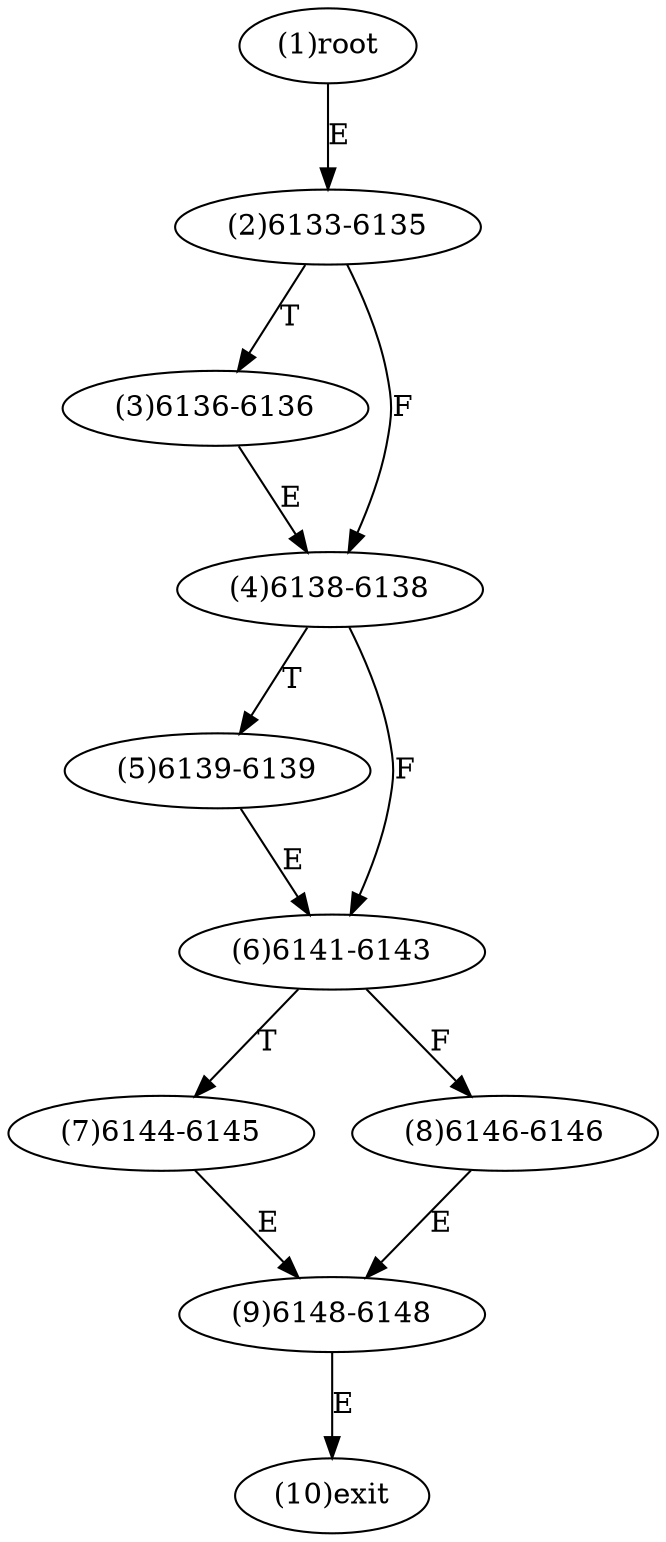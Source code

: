 digraph "" { 
1[ label="(1)root"];
2[ label="(2)6133-6135"];
3[ label="(3)6136-6136"];
4[ label="(4)6138-6138"];
5[ label="(5)6139-6139"];
6[ label="(6)6141-6143"];
7[ label="(7)6144-6145"];
8[ label="(8)6146-6146"];
9[ label="(9)6148-6148"];
10[ label="(10)exit"];
1->2[ label="E"];
2->4[ label="F"];
2->3[ label="T"];
3->4[ label="E"];
4->6[ label="F"];
4->5[ label="T"];
5->6[ label="E"];
6->8[ label="F"];
6->7[ label="T"];
7->9[ label="E"];
8->9[ label="E"];
9->10[ label="E"];
}